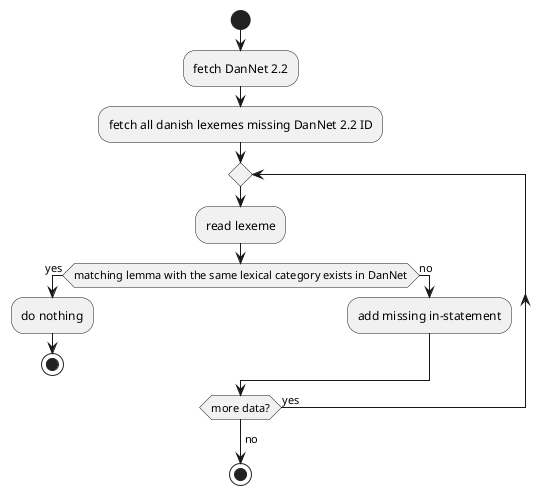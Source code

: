 @startuml
'https://plantuml.com/activity-diagram

start
:fetch DanNet 2.2;
:fetch all danish lexemes missing DanNet 2.2 ID;
repeat
:read lexeme;
if (matching lemma with the same lexical category exists in DanNet) then (yes)
  :do nothing;
  stop
else (no)
  :add missing in-statement;
endif
repeat while (more data?) is (yes)
->no;
stop

@enduml
